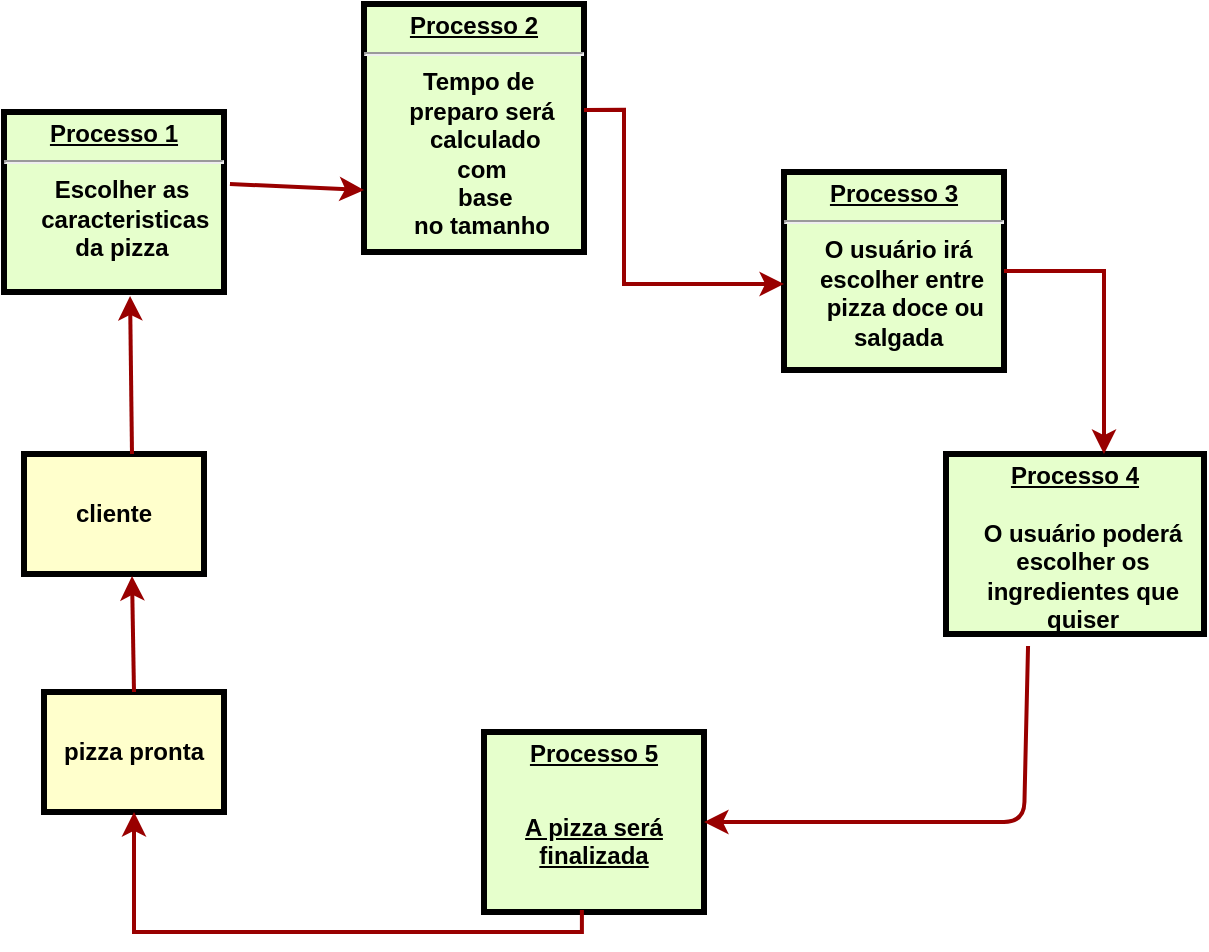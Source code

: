 <mxfile version="21.2.9" type="github">
  <diagram name="Page-1" id="c7558073-3199-34d8-9f00-42111426c3f3">
    <mxGraphModel dx="839" dy="446" grid="1" gridSize="10" guides="1" tooltips="1" connect="1" arrows="1" fold="1" page="1" pageScale="1" pageWidth="826" pageHeight="1169" background="none" math="0" shadow="0">
      <root>
        <mxCell id="0" />
        <mxCell id="1" parent="0" />
        <mxCell id="2" value="&lt;p style=&quot;margin: 0px; margin-top: 4px; text-align: center; text-decoration: underline;&quot;&gt;&lt;strong&gt;Processo 1&lt;br&gt;&lt;/strong&gt;&lt;/p&gt;&lt;hr&gt;&lt;p style=&quot;margin: 0px; margin-left: 8px;&quot;&gt;Escolher as&lt;/p&gt;&lt;p style=&quot;margin: 0px; margin-left: 8px;&quot;&gt;&amp;nbsp;caracteristicas&lt;/p&gt;&lt;p style=&quot;margin: 0px; margin-left: 8px;&quot;&gt;da pizza&lt;br&gt;&lt;/p&gt;" style="verticalAlign=middle;align=center;overflow=fill;fontSize=12;fontFamily=Helvetica;html=1;rounded=0;fontStyle=1;strokeWidth=3;fillColor=#E6FFCC" parent="1" vertex="1">
          <mxGeometry x="210" y="200" width="110" height="90" as="geometry" />
        </mxCell>
        <mxCell id="4" value="cliente" style="whiteSpace=wrap;align=center;verticalAlign=middle;fontStyle=1;strokeWidth=3;fillColor=#FFFFCC;rounded=0;" parent="1" vertex="1">
          <mxGeometry x="220" y="371" width="90" height="60" as="geometry" />
        </mxCell>
        <mxCell id="6" value="&lt;p style=&quot;margin: 0px; margin-top: 4px; text-align: center; text-decoration: underline;&quot;&gt;&lt;strong&gt;Processo 2&lt;br&gt;&lt;/strong&gt;&lt;/p&gt;&lt;hr&gt;&lt;p style=&quot;margin: 0px; margin-left: 8px;&quot;&gt;Tempo de&amp;nbsp;&lt;/p&gt;&lt;p style=&quot;margin: 0px; margin-left: 8px;&quot;&gt;preparo será&lt;/p&gt;&lt;p style=&quot;margin: 0px; margin-left: 8px;&quot;&gt;&amp;nbsp;calculado&lt;br&gt;com&lt;/p&gt;&lt;p style=&quot;margin: 0px; margin-left: 8px;&quot;&gt;&amp;nbsp;base&lt;br&gt;no tamanho&lt;br&gt;&lt;/p&gt;" style="verticalAlign=middle;align=center;overflow=fill;fontSize=12;fontFamily=Helvetica;html=1;rounded=0;fontStyle=1;strokeWidth=3;fillColor=#E6FFCC" parent="1" vertex="1">
          <mxGeometry x="390" y="146" width="110" height="124" as="geometry" />
        </mxCell>
        <mxCell id="7" value="&lt;p style=&quot;margin: 0px; margin-top: 4px; text-align: center; text-decoration: underline;&quot;&gt;&lt;strong&gt;&lt;strong&gt;Processo 4&lt;/strong&gt;&lt;br&gt;&lt;/strong&gt;&lt;/p&gt;&lt;p style=&quot;margin: 0px; margin-left: 8px;&quot;&gt;&lt;br&gt;&lt;/p&gt;&lt;p style=&quot;margin: 0px; margin-left: 8px;&quot;&gt;O usuário poderá&lt;br/&gt;escolher os&lt;br/&gt;ingredientes que&lt;br/&gt;quiser&lt;br&gt;&lt;/p&gt;" style="verticalAlign=middle;align=center;overflow=fill;fontSize=12;fontFamily=Helvetica;html=1;rounded=0;fontStyle=1;strokeWidth=3;fillColor=#E6FFCC" parent="1" vertex="1">
          <mxGeometry x="681" y="371" width="129" height="90" as="geometry" />
        </mxCell>
        <mxCell id="8" value="&lt;p style=&quot;margin: 0px; margin-top: 4px; text-align: center; text-decoration: underline;&quot;&gt;&lt;strong&gt;&lt;strong&gt;Processo 3&lt;/strong&gt;&lt;br&gt;&lt;/strong&gt;&lt;/p&gt;&lt;hr&gt;&lt;p style=&quot;margin: 0px; margin-left: 8px;&quot;&gt;O usuário irá&amp;nbsp;&lt;/p&gt;&lt;p style=&quot;margin: 0px; margin-left: 8px;&quot;&gt;escolher entre&lt;/p&gt;&lt;p style=&quot;margin: 0px; margin-left: 8px;&quot;&gt;&amp;nbsp;pizza doce ou&lt;/p&gt;&lt;p style=&quot;margin: 0px; margin-left: 8px;&quot;&gt;salgada&amp;nbsp;&lt;br&gt;&lt;/p&gt;" style="verticalAlign=middle;align=center;overflow=fill;fontSize=12;fontFamily=Helvetica;html=1;rounded=0;fontStyle=1;strokeWidth=3;fillColor=#E6FFCC" parent="1" vertex="1">
          <mxGeometry x="600" y="230" width="110" height="99" as="geometry" />
        </mxCell>
        <mxCell id="9" value="&lt;p style=&quot;margin: 0px; margin-top: 4px; text-align: center; text-decoration: underline;&quot;&gt;&lt;strong&gt;&lt;strong&gt;Processo 5&lt;/strong&gt;&lt;/strong&gt;&lt;/p&gt;&lt;p style=&quot;margin: 0px; margin-top: 4px; text-align: center; text-decoration: underline;&quot;&gt;&lt;strong&gt;&lt;strong&gt;&lt;br&gt;&lt;/strong&gt;&lt;/strong&gt;&lt;/p&gt;&lt;p style=&quot;margin: 0px; margin-top: 4px; text-align: center; text-decoration: underline;&quot;&gt;A pizza será&lt;br/&gt;finalizada&lt;strong&gt;&lt;strong&gt;&lt;br&gt;&lt;/strong&gt;&lt;/strong&gt;&lt;/p&gt;" style="verticalAlign=middle;align=center;overflow=fill;fontSize=12;fontFamily=Helvetica;html=1;rounded=0;fontStyle=1;strokeWidth=3;fillColor=#E6FFCC" parent="1" vertex="1">
          <mxGeometry x="450" y="510" width="110" height="90" as="geometry" />
        </mxCell>
        <mxCell id="14" value="pizza pronta" style="whiteSpace=wrap;align=center;verticalAlign=middle;fontStyle=1;strokeWidth=3;fillColor=#FFFFCC;rounded=0;" parent="1" vertex="1">
          <mxGeometry x="230.0" y="490.0" width="90" height="60" as="geometry" />
        </mxCell>
        <mxCell id="36" value="" style="edgeStyle=none;noEdgeStyle=1;strokeColor=#990000;strokeWidth=2;exitX=1.027;exitY=0.4;exitDx=0;exitDy=0;entryX=0;entryY=0.75;entryDx=0;entryDy=0;exitPerimeter=0;rounded=0;" parent="1" source="2" target="6" edge="1">
          <mxGeometry width="100" height="100" relative="1" as="geometry">
            <mxPoint x="310" y="200" as="sourcePoint" />
            <mxPoint x="120" y="150" as="targetPoint" />
            <Array as="points" />
          </mxGeometry>
        </mxCell>
        <mxCell id="37" value="" style="edgeStyle=none;noEdgeStyle=1;strokeColor=#990000;strokeWidth=2;exitX=0.6;exitY=0;exitDx=0;exitDy=0;exitPerimeter=0;entryX=0.573;entryY=1.022;entryDx=0;entryDy=0;entryPerimeter=0;rounded=0;" parent="1" source="4" target="2" edge="1">
          <mxGeometry width="100" height="100" relative="1" as="geometry">
            <mxPoint x="120" y="340" as="sourcePoint" />
            <mxPoint x="290" y="300" as="targetPoint" />
          </mxGeometry>
        </mxCell>
        <mxCell id="68" value="" style="edgeStyle=elbowEdgeStyle;elbow=horizontal;strokeColor=#990000;strokeWidth=2;exitX=1;exitY=0.5;exitDx=0;exitDy=0;rounded=0;" parent="1" source="8" target="7" edge="1">
          <mxGeometry width="100" height="100" relative="1" as="geometry">
            <mxPoint x="570" y="380" as="sourcePoint" />
            <mxPoint x="760" y="360" as="targetPoint" />
            <Array as="points">
              <mxPoint x="760" y="310" />
            </Array>
          </mxGeometry>
        </mxCell>
        <mxCell id="69" value="" style="edgeStyle=segmentEdgeStyle;strokeColor=#990000;strokeWidth=2;exitX=1;exitY=0.427;exitDx=0;exitDy=0;exitPerimeter=0;rounded=0;" parent="1" source="6" target="8" edge="1">
          <mxGeometry width="100" height="100" relative="1" as="geometry">
            <mxPoint x="520" y="200" as="sourcePoint" />
            <mxPoint x="440" y="260" as="targetPoint" />
            <Array as="points">
              <mxPoint x="520" y="199" />
              <mxPoint x="520" y="286" />
            </Array>
          </mxGeometry>
        </mxCell>
        <mxCell id="87" value="" style="edgeStyle=elbowEdgeStyle;elbow=vertical;strokeColor=#990000;strokeWidth=2;exitX=0.445;exitY=0.989;exitDx=0;exitDy=0;exitPerimeter=0;rounded=0;" parent="1" source="9" target="14" edge="1">
          <mxGeometry width="100" height="100" relative="1" as="geometry">
            <mxPoint x="450" y="650" as="sourcePoint" />
            <mxPoint x="170" y="640" as="targetPoint" />
            <Array as="points">
              <mxPoint x="370" y="610" />
            </Array>
          </mxGeometry>
        </mxCell>
        <mxCell id="bdOaSd-N0lyJsax9MIfs-101" value="" style="endArrow=classic;html=1;exitX=0.5;exitY=0;exitDx=0;exitDy=0;entryX=0.6;entryY=1.017;entryDx=0;entryDy=0;entryPerimeter=0;strokeColor=#990000;strokeWidth=2;" edge="1" parent="1" source="14" target="4">
          <mxGeometry width="50" height="50" relative="1" as="geometry">
            <mxPoint x="450" y="400" as="sourcePoint" />
            <mxPoint x="270" y="450" as="targetPoint" />
            <Array as="points" />
          </mxGeometry>
        </mxCell>
        <mxCell id="bdOaSd-N0lyJsax9MIfs-107" value="" style="endArrow=classic;html=1;entryX=1;entryY=0.5;entryDx=0;entryDy=0;exitX=0.318;exitY=1.067;exitDx=0;exitDy=0;exitPerimeter=0;strokeColor=#990000;strokeWidth=2;" edge="1" parent="1" source="7" target="9">
          <mxGeometry width="50" height="50" relative="1" as="geometry">
            <mxPoint x="720" y="470" as="sourcePoint" />
            <mxPoint x="731" y="480" as="targetPoint" />
            <Array as="points">
              <mxPoint x="720" y="555" />
            </Array>
          </mxGeometry>
        </mxCell>
      </root>
    </mxGraphModel>
  </diagram>
</mxfile>
